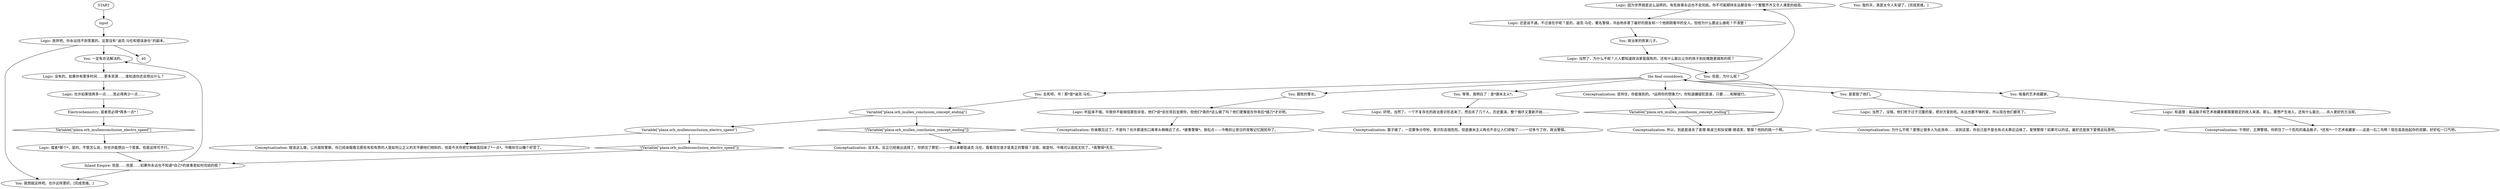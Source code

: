 # PLAZA ORB / mullen mistaken identity conclusion
# the afterthought where you learn it all...
# ==================================================
digraph G {
	  0 [label="START"];
	  1 [label="input"];
	  2 [label="Electrochemistry: 或者思必得*再多一点*！"];
	  3 [label="You: 是爱毁了他们。"];
	  4 [label="Conceptualization: 所以，到底是谁杀了查理·斯皮兰和狄安娜·德诺芙，警探？他妈的挑一个啊。"];
	  5 [label="Logic: 没有的。如果你有更多时间……更多资源……谁知道你还会想出什么？"];
	  6 [label="Logic: 好吧，当然了。一个不复存在的政治意识形态来了，然后杀了几个人。历史重演，整个循环又重新开始……"];
	  7 [label="You: 吸毒的艺术收藏家。"];
	  8 [label="You: 去死吧，书！那*是*迪克·马伦。"];
	  9 [label="Conceptualization: 你亲眼见过了，不是吗？也许那道伤口离骨头稍微近了点，*疲惫警察*。放松点——今晚别让昔日的背叛记忆困扰你了。"];
	  10 [label="Logic: 放弃吧。你永远找不到答案的。这里没有“迪克·马伦和错误身份”的副本。"];
	  11 [label="Logic: 听起来不错。毕竟你不能相信那些杂音。他们*说*会在背后支撑你，但他们*真的*这么做了吗？他们更像是在你背后*插刀*才对吧。"];
	  12 [label="Conceptualization: 干得好，王牌警探。你抓住了一个危险的毒品贩子，*还有*一个艺术收藏家——这是一石二鸟啊！现在高高抬起你的双脚，好好松一口气吧。"];
	  13 [label="You: 腐败的警长。"];
	  14 [label="Conceptualization: 为什么不呢？爱情让很多人为此丧命……说到这里，你自己是不是也有点太靠近边缘了，爱情警探？如果可以的话，最好还是放下爱情这玩意吧。"];
	  15 [label="the final countdown"];
	  16 [label="Logic: 因为世界就是这么运转的。有些故事永远也不会完结。你不可能期待永远都会有一个整整齐齐又令人满意的结局。"];
	  17 [label="Logic: 也许如果钱再多一点……思必得再少一点……"];
	  18 [label="Logic: 或者*那个*，是的。不管怎么说，你也许能想出一个答案。但是这样可不行。"];
	  19 [label="Logic: 当然了，为什么不呢？人人都知道政治家是腐败的，还有什么能比让你的孩子到处瞎跑更腐败的呢？"];
	  20 [label="Logic: 有道理：毒品贩子和艺术收藏家都需要稳定的收入来源。那么，要想产生收入，还有什么能比……杀人更好的方法呢。"];
	  21 [label="You: 我想就这样吧。也许这样更好。[完成思维。]"];
	  22 [label="Logic: 当然了，没错。他们死于过于沉重的爱。把对方爱到死。永远也要不够的爱。所以现在他们都死了。"];
	  23 [label="You: 一定有办法解决的。"];
	  24 [label="Conceptualization: 案子破了，一定要争分夺秒。意识形态很危险，但是康米主义再也不会让人们烦恼了——一切多亏了你，政治警探。"];
	  25 [label="You: 等等，我明白了：是*康米主义*。"];
	  26 [label="You: 我的天，真是太令人失望了。[完成思维。]"];
	  27 [label="Conceptualization: 没关系。反正已经做出选择了。你抓住了罪犯——一直以来都是迪克·马伦。看看现在谁才是真正的警探？没错，就是你。今晚可以高枕无忧了，*真警探*先生。"];
	  28 [label="You: 政治家的败家儿子。"];
	  29 [label="Conceptualization: 坚持住，你能做到的。*运用你的想象力*。你知道嫌疑犯是谁，只要……和解就行。"];
	  30 [label="Inland Empire: 但是……但是……如果你永远也不知道*自己*的故事是如何完结的呢？"];
	  31 [label="Logic: 还是说不通，不过谁在乎呢？是的，迪克·马伦，著名警探，冷血地杀害了最好的朋友和一个他刚刚看中的女人。但他为什么要这么做呢？不清楚！"];
	  32 [label="Variable[\"plaza.orb_mullen_conclusion_concept_ending\"]"];
	  33 [label="Variable[\"plaza.orb_mullen_conclusion_concept_ending\"]", shape=diamond];
	  34 [label="!(Variable[\"plaza.orb_mullen_conclusion_concept_ending\"])", shape=diamond];
	  35 [label="Variable[\"plaza.orb_mullenconclusion_electro_speed\"]"];
	  36 [label="Variable[\"plaza.orb_mullenconclusion_electro_speed\"]", shape=diamond];
	  37 [label="!(Variable[\"plaza.orb_mullenconclusion_electro_speed\"])", shape=diamond];
	  38 [label="Conceptualization: 就该这么做，公共腐败警察。你已经亲眼看见那些有权有势的人是如何让正义的天平朝他们倾斜的，但是今天你把它稍微歪回来了*一点*。今晚你可以睡个好觉了。"];
	  39 [label="You: 但是，为什么呢？"];
	  0 -> 1
	  1 -> 10
	  2 -> 36
	  3 -> 22
	  4 -> 15
	  5 -> 17
	  6 -> 24
	  7 -> 20
	  8 -> 32
	  10 -> 40
	  10 -> 21
	  10 -> 23
	  11 -> 9
	  13 -> 11
	  15 -> 3
	  15 -> 7
	  15 -> 8
	  15 -> 13
	  15 -> 25
	  15 -> 29
	  16 -> 31
	  17 -> 2
	  18 -> 30
	  19 -> 39
	  20 -> 12
	  22 -> 14
	  23 -> 5
	  25 -> 6
	  28 -> 19
	  29 -> 33
	  30 -> 21
	  30 -> 23
	  31 -> 28
	  32 -> 34
	  32 -> 35
	  33 -> 4
	  34 -> 27
	  35 -> 37
	  35 -> 38
	  36 -> 18
	  37 -> 30
	  39 -> 16
}

